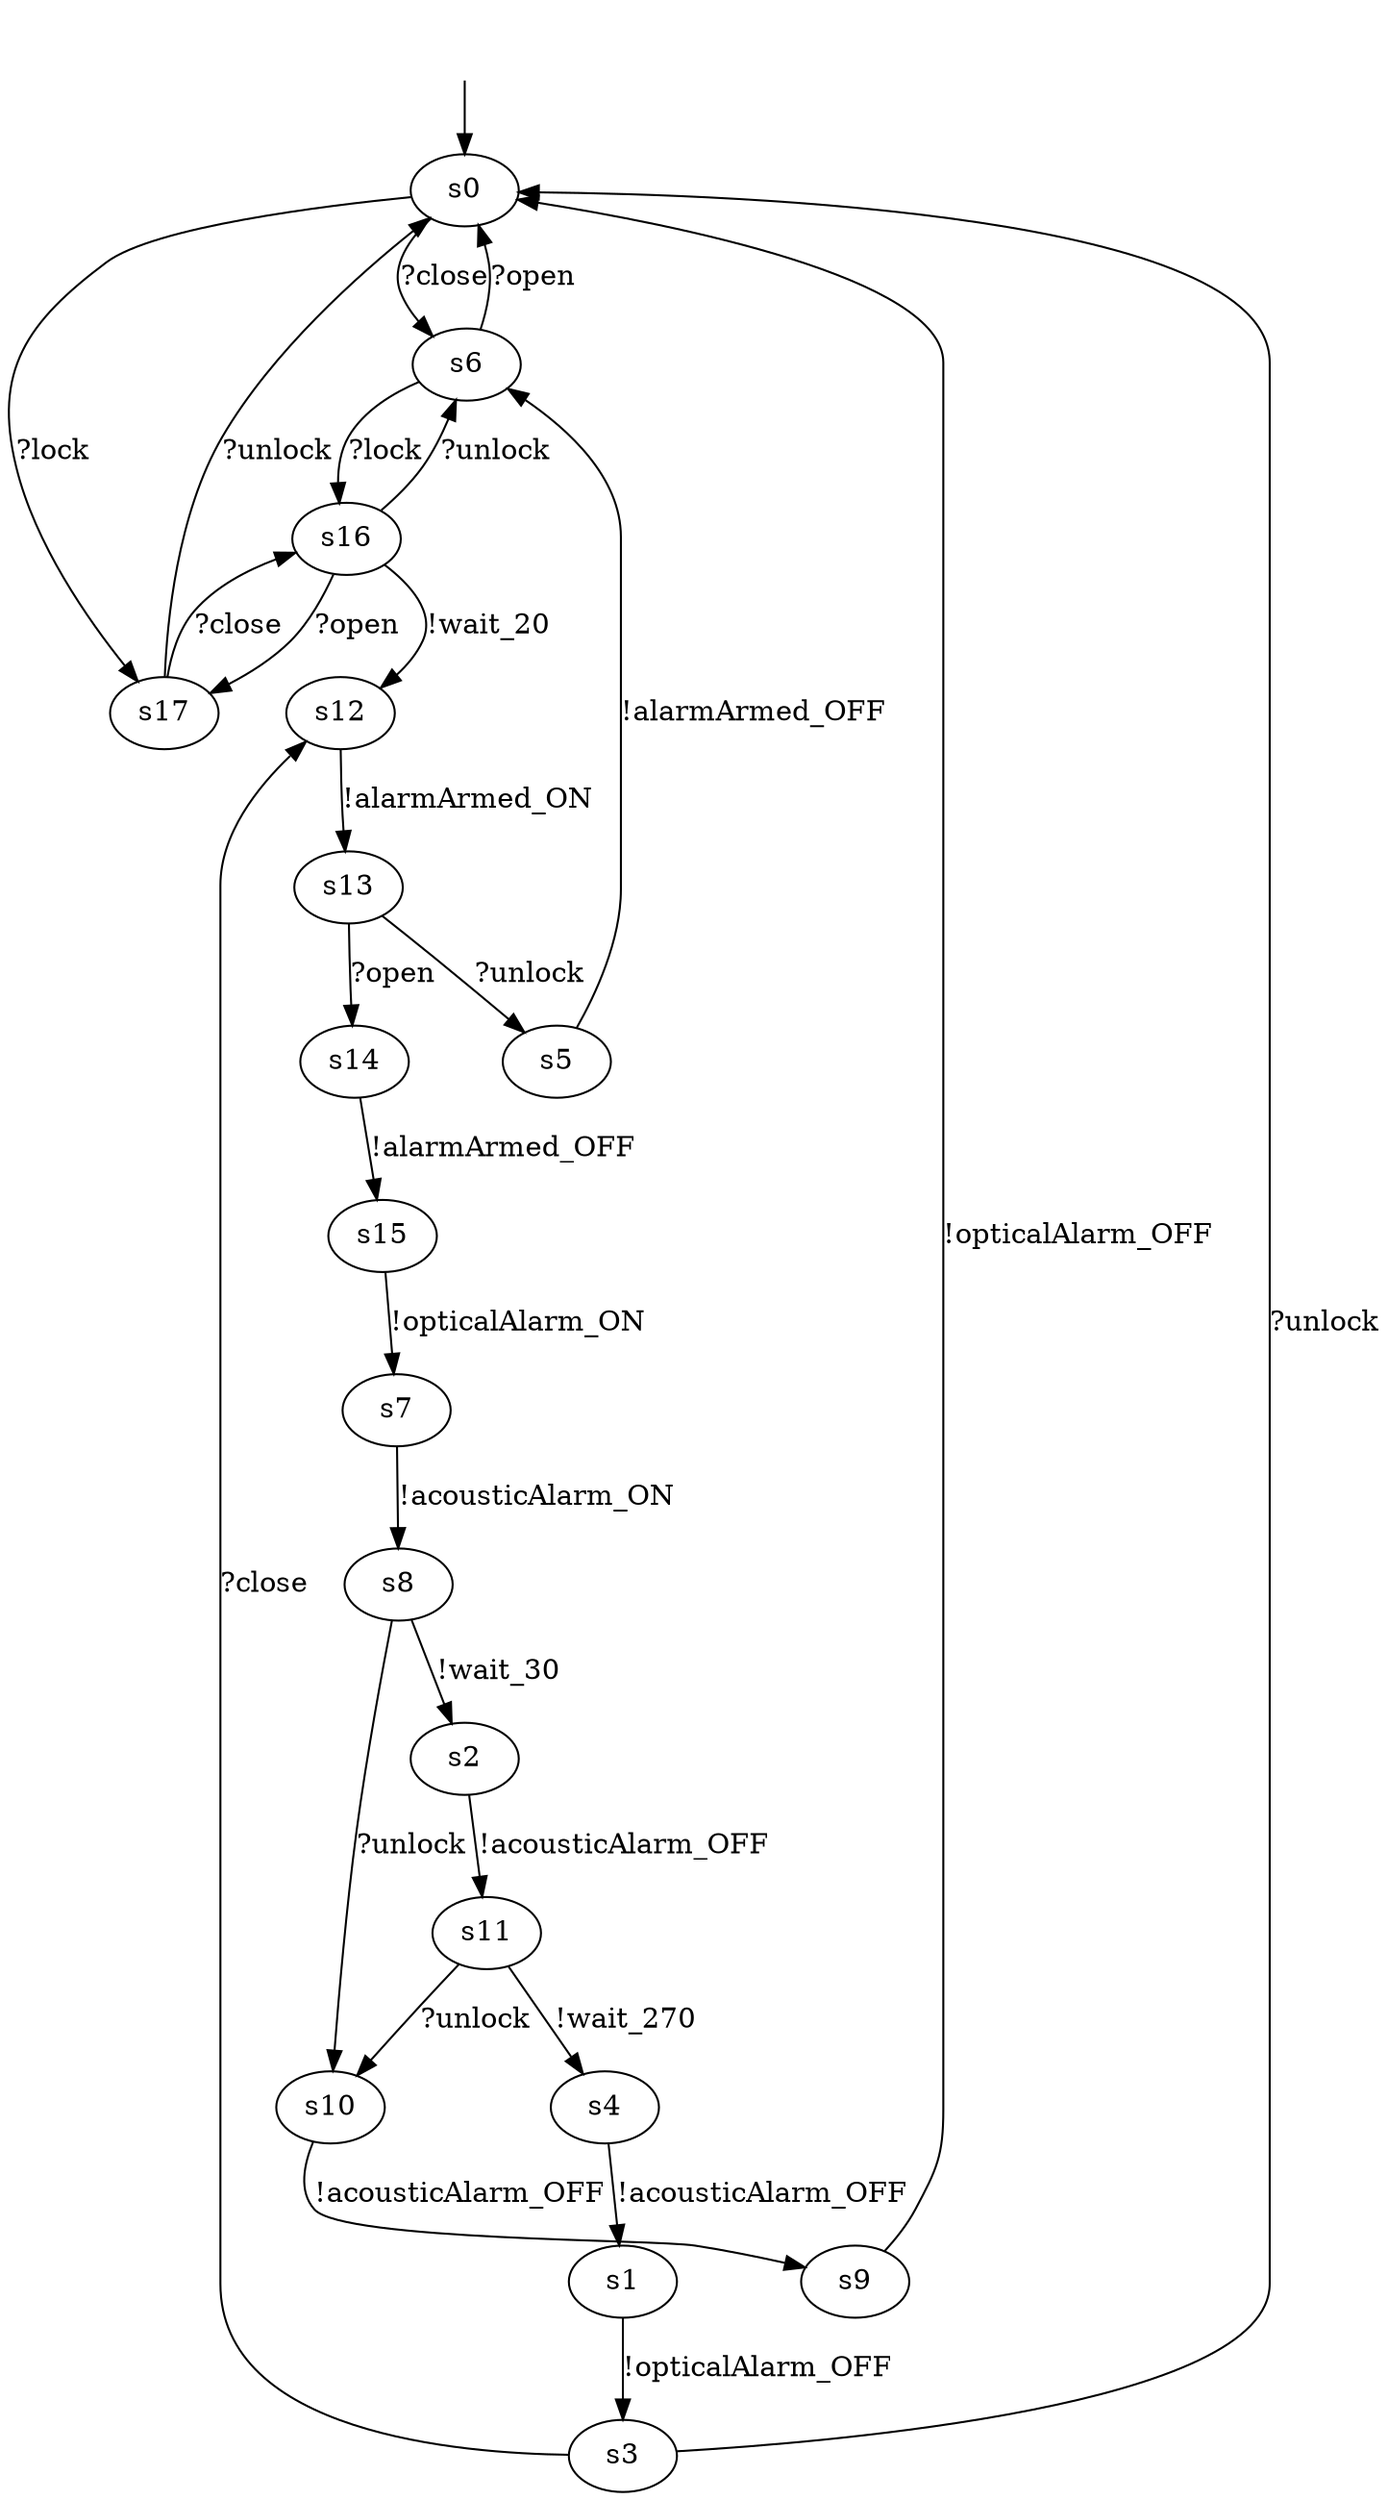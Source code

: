 digraph carAlarmSystem {
s0 [label=s0];
s1;
s2 [label=s2];
s3 [label=s3];
s4 [label=s4];
s5 [label=s5];
s6 [label=s6];
s7 [label=s7];
s8 [label=s8];
s9 [label=s9];
s9 [label=s9];
s10 [label=s10];
s11 [label=s11];
s12 [label=s12];
s13 [label=s13];
s14 [label=s14];
s15 [label=s15];
s16 [label=s16];
s17 [label=s17];


s0 -> s6  [label="?close"];
s0 -> s17  [label="?lock"];

s1 -> s3  [label="!opticalAlarm_OFF"];

s2 -> s11  [label="!acousticAlarm_OFF"];

s3 -> s0  [label="?unlock"];
s3 -> s12  [label="?close"];

s4 -> s1  [label="!acousticAlarm_OFF"];

s5 -> s6  [label="!alarmArmed_OFF"];

s6 -> s0  [label="?open"];
s6 -> s16  [label="?lock"];

s7 -> s8  [label="!acousticAlarm_ON"];

s8 -> s2  [label="!wait_30"];
s8 -> s10  [label="?unlock"];

s9 -> s0  [label="!opticalAlarm_OFF"];

s10 -> s9  [label="!acousticAlarm_OFF"];

s11 -> s4 [label="!wait_270"];
s11 -> s10  [label="?unlock"];

s12 -> s13  [label="!alarmArmed_ON"];

s13 -> s5  [label="?unlock"];
s13 -> s14  [label="?open"];

s14 -> s15  [label="!alarmArmed_OFF"];

s15 -> s7  [label="!opticalAlarm_ON"];

s16 -> s6  [label="?unlock"];
s16 -> s12  [label="!wait_20"];
s16 -> s17  [label="?open"];

s17 -> s0  [label="?unlock"];
s17 -> s16  [label="?close"];

__start0 [label="", shape=none];
__start0 -> s0  [label=""];
}
